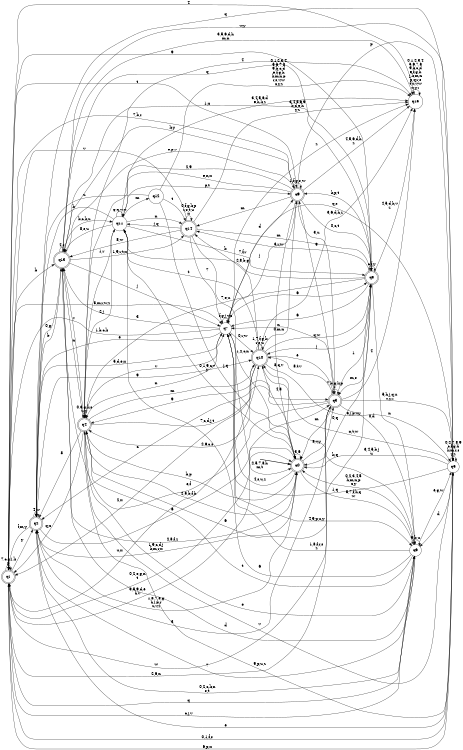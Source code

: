 digraph BlueStar {
__start0 [style = invis, shape = none, label = "", width = 0, height = 0];

rankdir=LR;
size="8,5";

s0 [style="rounded,filled", color="black", fillcolor="white" shape="doublecircle", label="q0"];
s1 [style="rounded,filled", color="black", fillcolor="white" shape="doublecircle", label="q1"];
s2 [style="rounded,filled", color="black", fillcolor="white" shape="doublecircle", label="q2"];
s3 [style="rounded,filled", color="black", fillcolor="white" shape="doublecircle", label="q3"];
s4 [style="rounded,filled", color="black", fillcolor="white" shape="doublecircle", label="q4"];
s5 [style="filled", color="black", fillcolor="white" shape="circle", label="q5"];
s6 [style="filled", color="black", fillcolor="white" shape="circle", label="q6"];
s7 [style="filled", color="black", fillcolor="white" shape="circle", label="q7"];
s8 [style="rounded,filled", color="black", fillcolor="white" shape="doublecircle", label="q8"];
s9 [style="rounded,filled", color="black", fillcolor="white" shape="doublecircle", label="q9"];
s10 [style="rounded,filled", color="black", fillcolor="white" shape="doublecircle", label="q10"];
s11 [style="filled", color="black", fillcolor="white" shape="circle", label="q11"];
s12 [style="filled", color="black", fillcolor="white" shape="circle", label="q12"];
s13 [style="rounded,filled", color="black", fillcolor="white" shape="doublecircle", label="q13"];
s14 [style="rounded,filled", color="black", fillcolor="white" shape="doublecircle", label="q14"];
s15 [style="filled", color="black", fillcolor="white" shape="circle", label="q15"];
subgraph cluster_main { 
	graph [pad=".75", ranksep="0.15", nodesep="0.15"];
	 style=invis; 
	__start0 -> s0 [penwidth=2];
}
s0 -> s0 [label="3,6"];
s0 -> s1 [label="0,2,e,g,n\nt"];
s0 -> s2 [label="1,9,c,d,j\nk,m,r,x"];
s0 -> s3 [label="8,v,y"];
s0 -> s4 [label="b,p"];
s0 -> s6 [label="5,7,f,h,q\nw"];
s0 -> s7 [label="4,s,u,z"];
s1 -> s0 [label="3,5,9,d,e\nh,v"];
s1 -> s1 [label="7,c,g,j,k\np"];
s1 -> s2 [label="y"];
s1 -> s3 [label="2,6,n"];
s1 -> s5 [label="0,1,f,s"];
s1 -> s6 [label="q"];
s1 -> s7 [label="8,m,r,w,z"];
s1 -> s9 [label="t"];
s1 -> s10 [label="u,x"];
s1 -> s13 [label="b"];
s1 -> s15 [label="4"];
s2 -> s0 [label="1,3,7,8,g\nh,j,p,r\nu,v,z"];
s2 -> s1 [label="f,m,y"];
s2 -> s2 [label="4,w"];
s2 -> s3 [label="6"];
s2 -> s5 [label="q"];
s2 -> s6 [label="0,2,c,k,n\ns,t"];
s2 -> s7 [label="5,d,e,x"];
s2 -> s10 [label="9"];
s2 -> s13 [label="b"];
s3 -> s0 [label="m"];
s3 -> s1 [label="w"];
s3 -> s2 [label="3"];
s3 -> s3 [label="7,b,g,k,p\nr"];
s3 -> s4 [label="2,6,c,s"];
s3 -> s5 [label="5,h,j,q,u\nx,y,z"];
s3 -> s6 [label="0,d"];
s3 -> s7 [label="n"];
s3 -> s8 [label="1"];
s3 -> s9 [label="9"];
s3 -> s10 [label="8,t,v"];
s3 -> s13 [label="e,f"];
s3 -> s15 [label="4"];
s4 -> s0 [label="2,5,b,f,h"];
s4 -> s1 [label="q,x"];
s4 -> s2 [label="8"];
s4 -> s3 [label="7,c,d,j,t"];
s4 -> s4 [label="0,3,g,k,s\nw,y"];
s4 -> s5 [label="9,p,u,z"];
s4 -> s6 [label="e"];
s4 -> s7 [label="v"];
s4 -> s8 [label="6"];
s4 -> s10 [label="m"];
s4 -> s11 [label="1,r"];
s4 -> s13 [label="n"];
s4 -> s15 [label="4"];
s5 -> s0 [label="3,4,5,b,j\nu"];
s5 -> s1 [label="6,p,x"];
s5 -> s2 [label="e"];
s5 -> s4 [label="v"];
s5 -> s5 [label="0,2,7,8,9\nc,f,g,h\nk,m,r,s\ny,z"];
s5 -> s6 [label="d"];
s5 -> s7 [label="1,q"];
s5 -> s10 [label="n,t,w"];
s6 -> s0 [label="0,2,3,4,5\nh,m,n,p\nx,y"];
s6 -> s1 [label="c,j,v"];
s6 -> s2 [label="7"];
s6 -> s4 [label="t"];
s6 -> s5 [label="e,g,w"];
s6 -> s6 [label="9,b,u"];
s6 -> s7 [label="1,8,f,r,s\nz"];
s6 -> s10 [label="k,q"];
s6 -> s11 [label="6"];
s6 -> s13 [label="d"];
s7 -> s0 [label="2,5,7,8,h\nm,t"];
s7 -> s1 [label="1,b,c,k"];
s7 -> s2 [label="e"];
s7 -> s4 [label="n"];
s7 -> s5 [label="q,s"];
s7 -> s6 [label="4,9,p,u,y"];
s7 -> s7 [label="f,g,j,v,x"];
s7 -> s8 [label="6"];
s7 -> s9 [label="d"];
s7 -> s10 [label="0,r,w"];
s7 -> s13 [label="3"];
s7 -> s15 [label="z"];
s8 -> s0 [label="0,q"];
s8 -> s1 [label="9"];
s8 -> s3 [label="m,s"];
s8 -> s4 [label="7,e,u"];
s8 -> s6 [label="n"];
s8 -> s7 [label="6"];
s8 -> s8 [label="c,f,y"];
s8 -> s9 [label="k,p,t"];
s8 -> s10 [label="j"];
s8 -> s11 [label="2,8,b,g"];
s8 -> s13 [label="1,x"];
s8 -> s14 [label="3,r,w"];
s8 -> s15 [label="4,5,d,h,v\nz"];
s9 -> s0 [label="8,q,v"];
s9 -> s1 [label="7,b,r"];
s9 -> s3 [label="3,u"];
s9 -> s4 [label="2,9"];
s9 -> s5 [label="p"];
s9 -> s7 [label="j"];
s9 -> s8 [label="0,c,t"];
s9 -> s9 [label="1,f,g,s,w"];
s9 -> s11 [label="e,n,x"];
s9 -> s13 [label="k,y"];
s9 -> s14 [label="m"];
s9 -> s15 [label="4,5,6,d,h\nz"];
s10 -> s0 [label="4,8"];
s10 -> s1 [label="2,x"];
s10 -> s2 [label="c"];
s10 -> s3 [label="e"];
s10 -> s4 [label="9"];
s10 -> s5 [label="5,j,p,v,y"];
s10 -> s8 [label="q,w"];
s10 -> s9 [label="0,m,n"];
s10 -> s10 [label="1,7,f,g,k\nr,s,u"];
s10 -> s11 [label="t"];
s10 -> s14 [label="b"];
s10 -> s15 [label="3,6,d,h,z"];
s11 -> s0 [label="0,1,9,c,v\ny"];
s11 -> s2 [label="b"];
s11 -> s4 [label="2,j"];
s11 -> s8 [label="7,f,r"];
s11 -> s9 [label="p,t"];
s11 -> s11 [label="g,q,w,x"];
s11 -> s12 [label="m"];
s11 -> s13 [label="8,s,u"];
s11 -> s14 [label="n"];
s11 -> s15 [label="3,4,5,6,d\ne,h,k,z"];
s12 -> s0 [label="j,q"];
s12 -> s2 [label="u"];
s12 -> s14 [label="t"];
s12 -> s15 [label="0,1,2,3,4\n5,6,7,8\n9,b,c,d\ne,f,g,h\nk,m,n,p\nr,s,v,w\nx,y,z"];
s13 -> s0 [label="2,8,f,z"];
s13 -> s2 [label="0,g"];
s13 -> s4 [label="7"];
s13 -> s5 [label="w,y"];
s13 -> s7 [label="j"];
s13 -> s8 [label="q"];
s13 -> s9 [label="e,p,v"];
s13 -> s11 [label="b,c,k,u"];
s13 -> s13 [label="4,s"];
s13 -> s14 [label="1,9,r,t,x"];
s13 -> s15 [label="3,5,6,d,h\nm,n"];
s14 -> s0 [label="1,2,c,n"];
s14 -> s1 [label="v"];
s14 -> s7 [label="7"];
s14 -> s8 [label="m"];
s14 -> s11 [label="j,q"];
s14 -> s13 [label="8,w"];
s14 -> s14 [label="0,f,g,k,p\nr,s,t,u\nx"];
s14 -> s15 [label="3,4,5,6,9\nb,d,e,h\ny,z"];
s15 -> s15 [label="0,1,2,3,4\n5,6,7,8\n9,b,c,d\ne,f,g,h\nj,k,m,n\np,q,r,s\nt,u,v,w\nx,y,z"];

}